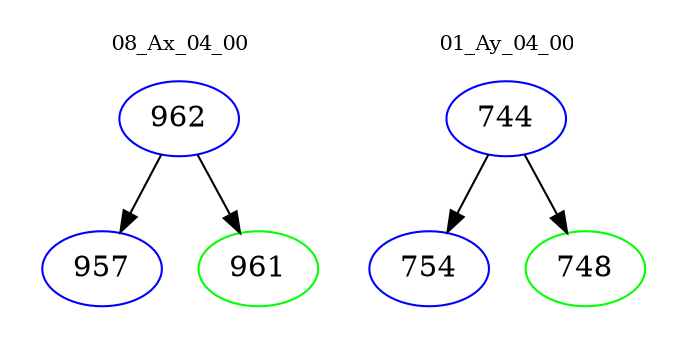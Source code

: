 digraph{
subgraph cluster_0 {
color = white
label = "08_Ax_04_00";
fontsize=10;
T0_962 [label="962", color="blue"]
T0_962 -> T0_957 [color="black"]
T0_957 [label="957", color="blue"]
T0_962 -> T0_961 [color="black"]
T0_961 [label="961", color="green"]
}
subgraph cluster_1 {
color = white
label = "01_Ay_04_00";
fontsize=10;
T1_744 [label="744", color="blue"]
T1_744 -> T1_754 [color="black"]
T1_754 [label="754", color="blue"]
T1_744 -> T1_748 [color="black"]
T1_748 [label="748", color="green"]
}
}
